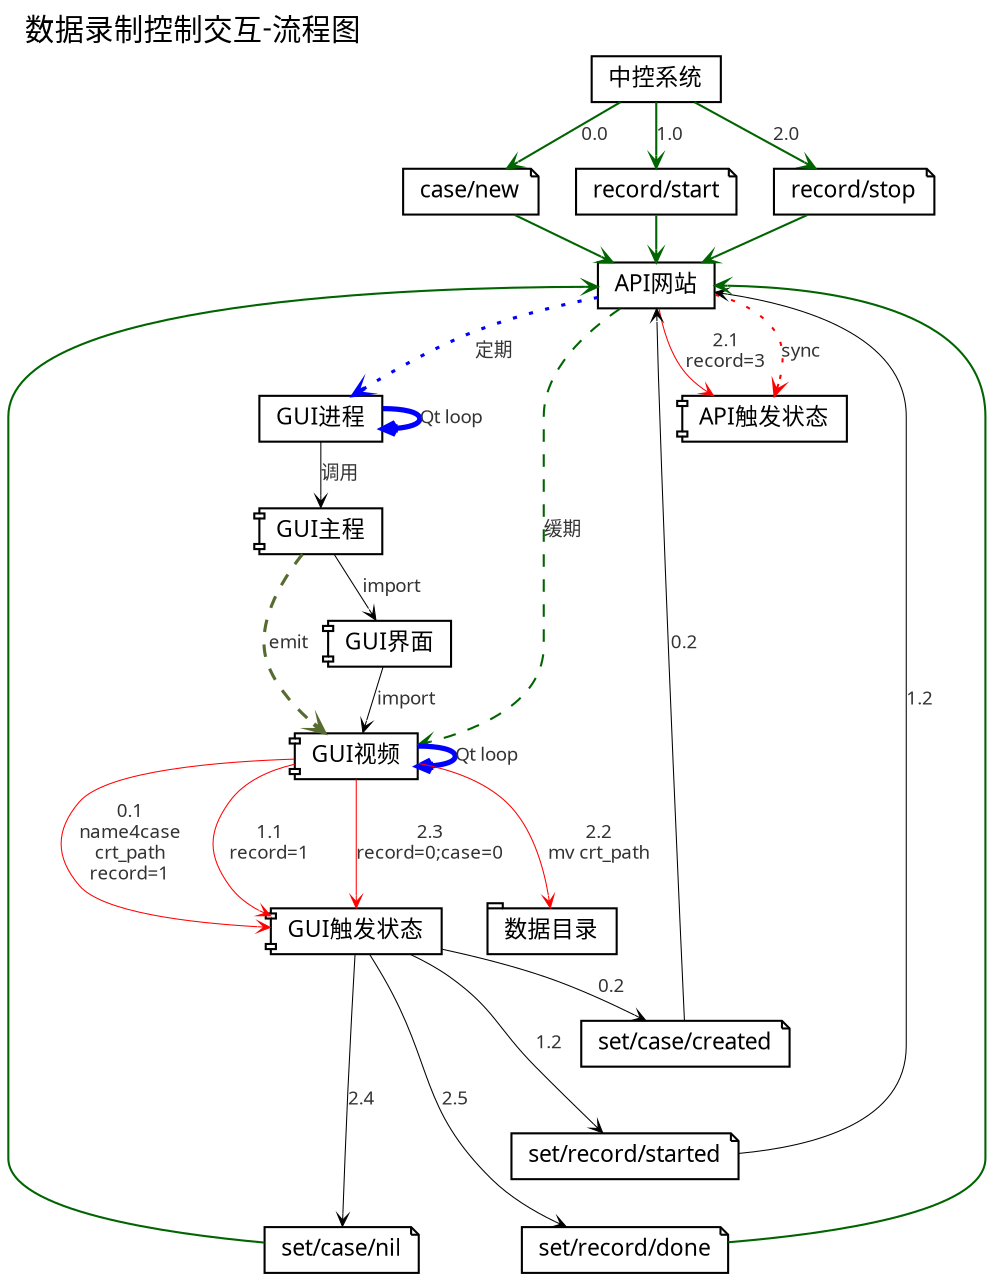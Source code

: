 /*生成命令:
$ dot -Tpng qt2api4rest_case_record.dot -o qt2api4rest_case_record.png 
-Tcmapx -o lb-crx-roles.map
    全局设定
    plaintext
{{{#!GraphViz dot
    */

digraph G4theme_canclick {
    /*全局设定*/
    graph [label="数据录制控制交互-流程图"
        ,fontsize=14.0
        ,fontname="Noto Sans S Chinese Thin"
        ,labeljust="l",labelloc="t",center=1
        ,ranksep=0.3,center=1,ratio=compress
        ,rankdir=TB
        ];

    node[fontsize=11.0,height=0.3
        ,fontname="Noto Sans S Chinese Thin"
        ,shape=component 
        ];

    edge [fontsize=9.0,fontcolor="#333333"
        ,fontname="Noto Sans S Chinese Thin"
        ,arrowsize=0.6,arrowhead=vee,arrowtail=none
        ,style="setlinewidth(0.5)"
        ];
/*
    src [label="源码",shape=ellipse,style="filled,dashed,setlinewidth(5)"
        ,color="#333333",fillcolor=dimgray
        ,URL="http://code.google.com/p/zoomquiet/source/browse/dot/obp/csdndr1-km.dot?repo=tangle"];
    /*图元声明
    start       [label="流程开始/结束",shape=point];
    end         [label="",shape=doublecircle,fillcolor=red];

    box         [label="实体/对象",shape=box];
    ellipse     [label="行动/节点",shape=ellipse];
    egg         [label="用户/人物",shape=egg];
    plaintext   [label="状态/属性",shape=plaintext,fillcolor=whitesmoke];
    diamond     [label="判别",shape=diamond];
    note        [label="注释",shape=note];
    tab         [label="目录/模块",shape=tab];
    db          [label="数据库",shape=box3d];
    component   [label="主机/组件",shape=component];
  ,style="rounded,dotted"];
*/

    RCTRL [label="中控系统",shape=box];
    APIsrv [label="API网站",shape=box];
        APItri [label="API触发状态",shape=component];
    Qt [label="GUI进程",shape=box];
        GUItri [label="GUI触发状态",shape=component];
    MAIN [label="GUI主程",shape=component];
    QtUI [label="GUI界面",shape=component];
    QtVW [label="GUI视频",shape=component];

    PATH [label="数据目录",shape=tab];
    case_new [label="case/new",shape=note];
    case_created [label="set/case/created",shape=note];
    case_nil [label="set/case/nil",shape=note];

    reco_start [label="record/start",shape=note];
    reco_started [label="set/record/started",shape=note];
    reco_stop [label="record/stop",shape=note];
    reco_done [label="set/record/done",shape=note];

    /*图例关系
    USSO->UsrInfoCSrv [label="2.2",style="dashed"];dotted
    UsrInfoCSrv->commTAB [label="1.1",style="setlinewidth(1.5)"];
    color=red,green,cyan,darkolivegreen
    APItri->GUItri->APItri [label="HOW?",color=red,style="dotted"];
    RCTRL->APIsrv [label="http", color=darkgreen,style="setlinewidth(1)"];
    APIsrv->RCTRL [label="REST"
                    ,color=darkgreen,style="setlinewidth(1)"];
    */

    RCTRL->case_new     [label="0.0",color=darkgreen,style="setlinewidth(1)"];
    RCTRL->reco_start   [label="1.0",color=darkgreen,style="setlinewidth(1)"];
    RCTRL->reco_stop    [label="2.0",color=darkgreen,style="setlinewidth(1)"];
    {case_new reco_start reco_stop}->APIsrv [color=darkgreen
                                            ,style="setlinewidth(1)"];
    APIsrv->APItri [label="sync",color=red,style="dotted"];

    QtVW->GUItri [label="0.1\nname4case\ncrt_path\nrecord=1",color=red];
        GUItri->case_created->APIsrv [label="0.2"];
    QtVW->GUItri [label="1.1\nrecord=1",color=red];
        GUItri->reco_started->APIsrv [label="1.2"];

    APIsrv->APItri [label="2.1\nrecord=3",color=red];
        QtVW->PATH [label="2.2\nmv crt_path",color=red];
        QtVW->GUItri [label="2.3\nrecord=0;case=0",color=red];
            GUItri->case_nil [label="2.4"];
            GUItri->reco_done [label="2.5"];

    APIsrv->QtVW  [label="缓期",color=darkgreen,style="dashed,setlinewidth(1)"];
    {case_nil reco_done}->APIsrv [color=darkgreen
                                            ,style="setlinewidth(1)"];

    Qt->Qt [label="Qt loop",color=blue,style="setlinewidth(2.5)"];
    APIsrv->Qt [label="定期",color=blue,style="dotted,setlinewidth(1.5)"];
    Qt->MAIN [label="调用"];
        MAIN->QtUI->QtVW [label="import"];
        QtVW->QtVW [label="Qt loop",color=blue,style="setlinewidth(2.5)"];

    MAIN->QtVW [label="emit",color=darkolivegreen
                , style="dashed,setlinewidth(1.5)"];

    /*
        APIsrv->APItri [label="sync"];
        GUItri->APIsrv [label="push",color=blue,style="dashed"];
        {MAIN QtVW}->GUItri [label="set"];

    */
    edge [style=invis];
    APItri->case_created->reco_started->{case_nil reco_done};


}

